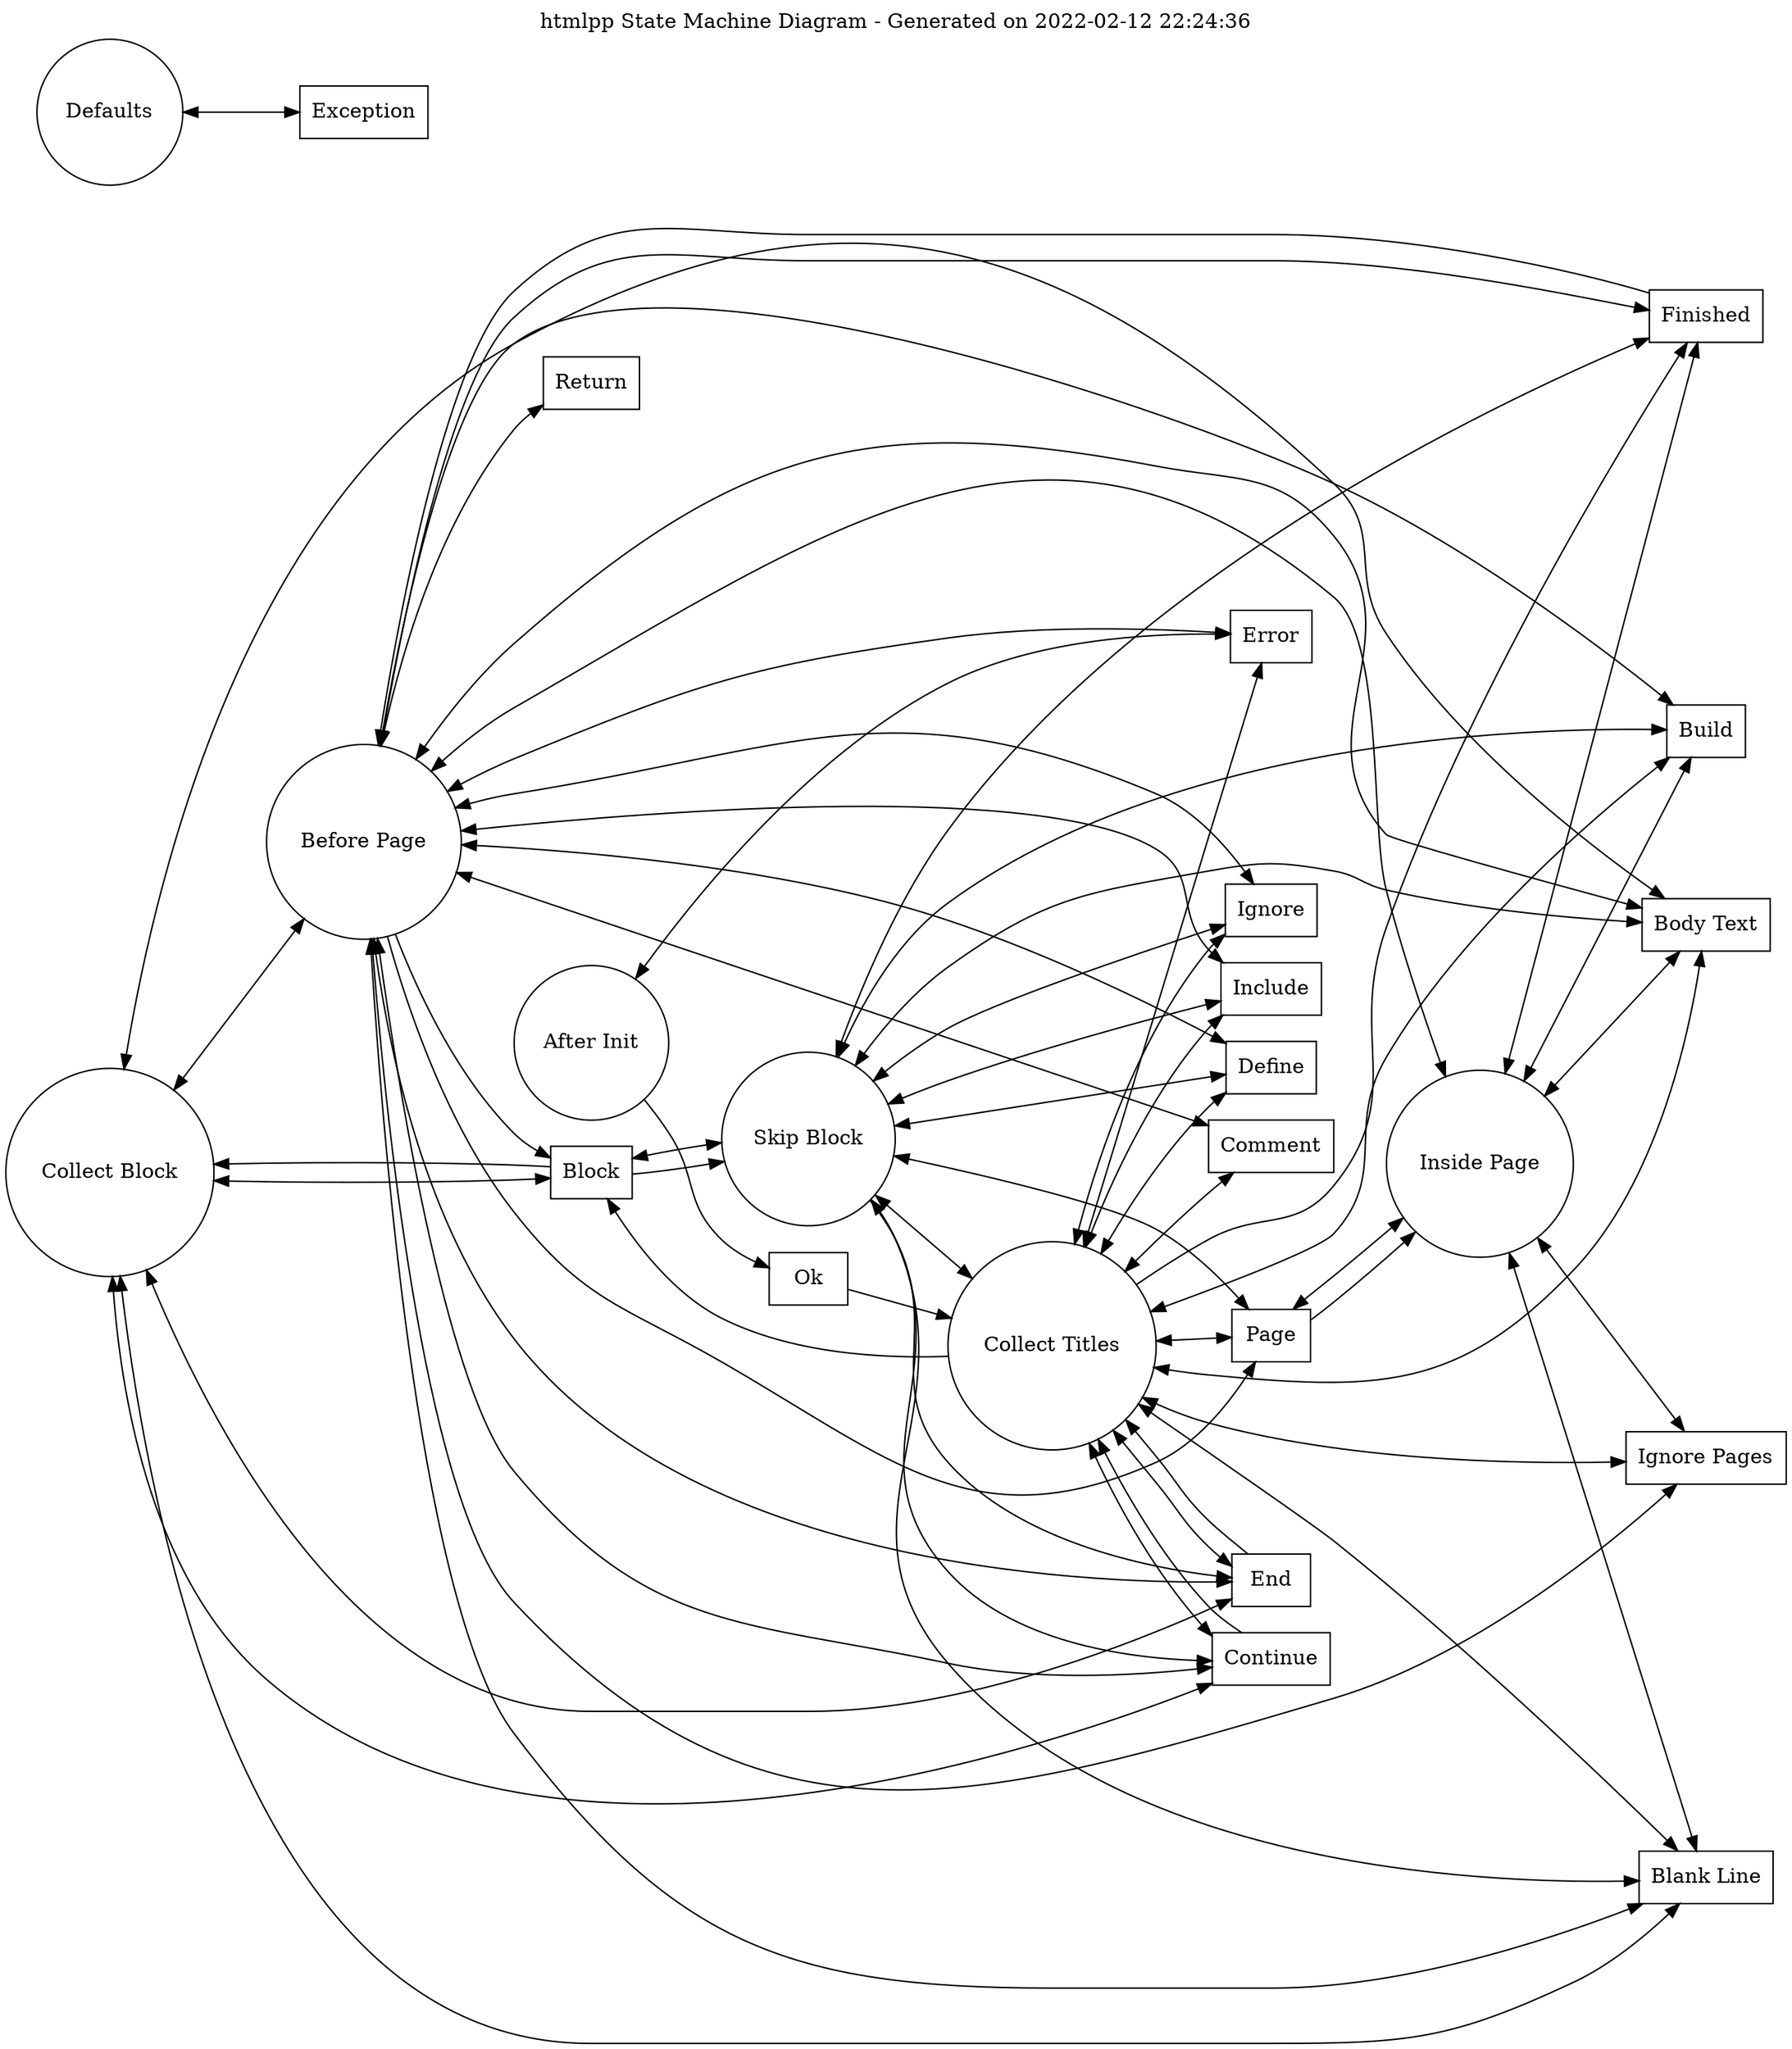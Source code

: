 digraph finite_state_machine {
rankdir=LR;
graph [ dpi = 500 ];
size="24,24";
node [shape = circle, label="Collect Block"] "Collect Block_State";
node [shape = circle, label="Skip Block"] "Skip Block_State";
node [shape = circle, label="Before Page"] "Before Page_State";
node [shape = circle, label="Defaults"] "Defaults_State";
node [shape = circle, label="Collect Titles"] "Collect Titles_State";
node [shape = circle, label="Inside Page"] "Inside Page_State";
node [shape = circle, label="After Init"] "After Init_State";
node [shape = box, label="Body Text"] "Body Text_Event";
node [shape = box, label="Block"] "Block_Event";
node [shape = box, label="Define"] "Define_Event";
node [shape = box, label="Ignore Pages"] "Ignore Pages_Event";
node [shape = box, label="Page"] "Page_Event";
node [shape = box, label="Finished"] "Finished_Event";
node [shape = box, label="Build"] "Build_Event";
node [shape = box, label="Ok"] "Ok_Event";
node [shape = box, label="End"] "End_Event";
node [shape = box, label="Exception"] "Exception_Event";
node [shape = box, label="Error"] "Error_Event";
node [shape = box, label="Continue"] "Continue_Event";
node [shape = box, label="Return"] "Return_Event";
node [shape = box, label="Ignore"] "Ignore_Event";
node [shape = box, label="Comment"] "Comment_Event";
node [shape = box, label="Include"] "Include_Event";
node [shape = box, label="Blank Line"] "Blank Line_Event";
edge [dir="both"] "Skip Block_State" -> "Collect Titles_State";
edge [dir="both"] "Inside Page_State" -> "Before Page_State";
edge [dir="both"] "Collect Block_State" -> "Before Page_State";
edge [dir="forward"] "After Init_State" -> "Ok_Event";
edge [dir="forward"] "Ok_Event" -> "Collect Titles_State";
edge [dir="both"] "After Init_State" -> "Error_Event";
edge [dir="both"] "Collect Titles_State" -> "Body Text_Event";
edge [dir="both"] "Collect Titles_State" -> "Blank Line_Event";
edge [dir="both"] "Collect Titles_State" -> "Comment_Event";
edge [dir="both"] "Collect Titles_State" -> "Define_Event";
edge [dir="both"] "Collect Titles_State" -> "Include_Event";
edge [dir="both"] "Collect Titles_State" -> "Ignore_Event";
edge [dir="both"] "Collect Titles_State" -> "Page_Event";
edge [dir="both"] "Collect Titles_State" -> "Ignore Pages_Event";
edge [dir="forward"] "Collect Titles_State" -> "Block_Event";
edge [dir="forward"] "Block_Event" -> "Skip Block_State";
edge [dir="both"] "Collect Titles_State" -> "End_Event";
edge [dir="both"] "Collect Titles_State" -> "Build_Event";
edge [dir="forward"] "Collect Titles_State" -> "Finished_Event";
edge [dir="forward"] "Finished_Event" -> "Before Page_State";
edge [dir="both"] "Collect Titles_State" -> "Continue_Event";
edge [dir="both"] "Collect Titles_State" -> "Error_Event";
edge [dir="both"] "Skip Block_State" -> "Body Text_Event";
edge [dir="both"] "Skip Block_State" -> "Blank Line_Event";
edge [dir="both"] "Skip Block_State" -> "Define_Event";
edge [dir="both"] "Skip Block_State" -> "Include_Event";
edge [dir="both"] "Skip Block_State" -> "Ignore_Event";
edge [dir="both"] "Skip Block_State" -> "Page_Event";
edge [dir="both"] "Skip Block_State" -> "Block_Event";
edge [dir="forward"] "Skip Block_State" -> "End_Event";
edge [dir="forward"] "End_Event" -> "Collect Titles_State";
edge [dir="both"] "Skip Block_State" -> "Build_Event";
edge [dir="both"] "Skip Block_State" -> "Finished_Event";
edge [dir="forward"] "Skip Block_State" -> "Continue_Event";
edge [dir="forward"] "Continue_Event" -> "Collect Titles_State";
edge [dir="both"] "Before Page_State" -> "Body Text_Event";
edge [dir="both"] "Before Page_State" -> "Blank Line_Event";
edge [dir="both"] "Before Page_State" -> "Comment_Event";
edge [dir="both"] "Before Page_State" -> "Define_Event";
edge [dir="both"] "Before Page_State" -> "Include_Event";
edge [dir="both"] "Before Page_State" -> "Ignore_Event";
edge [dir="forward"] "Before Page_State" -> "Page_Event";
edge [dir="forward"] "Page_Event" -> "Inside Page_State";
edge [dir="both"] "Before Page_State" -> "Ignore Pages_Event";
edge [dir="forward"] "Before Page_State" -> "Block_Event";
edge [dir="forward"] "Block_Event" -> "Collect Block_State";
edge [dir="both"] "Before Page_State" -> "Return_Event";
edge [dir="both"] "Before Page_State" -> "End_Event";
edge [dir="both"] "Before Page_State" -> "Build_Event";
edge [dir="both"] "Before Page_State" -> "Finished_Event";
edge [dir="both"] "Before Page_State" -> "Continue_Event";
edge [dir="both"] "Before Page_State" -> "Error_Event";
edge [dir="both"] "Inside Page_State" -> "Body Text_Event";
edge [dir="both"] "Inside Page_State" -> "Blank Line_Event";
edge [dir="both"] "Inside Page_State" -> "Page_Event";
edge [dir="both"] "Inside Page_State" -> "Ignore Pages_Event";
edge [dir="both"] "Inside Page_State" -> "Build_Event";
edge [dir="both"] "Inside Page_State" -> "Finished_Event";
edge [dir="both"] "Collect Block_State" -> "Body Text_Event";
edge [dir="both"] "Collect Block_State" -> "Blank Line_Event";
edge [dir="both"] "Collect Block_State" -> "Block_Event";
edge [dir="both"] "Collect Block_State" -> "End_Event";
edge [dir="both"] "Collect Block_State" -> "Continue_Event";
edge [dir="both"] "Defaults_State" -> "Exception_Event";
labelloc="t";
label="htmlpp State Machine Diagram - Generated on 2022-02-12 22:24:36";
}
